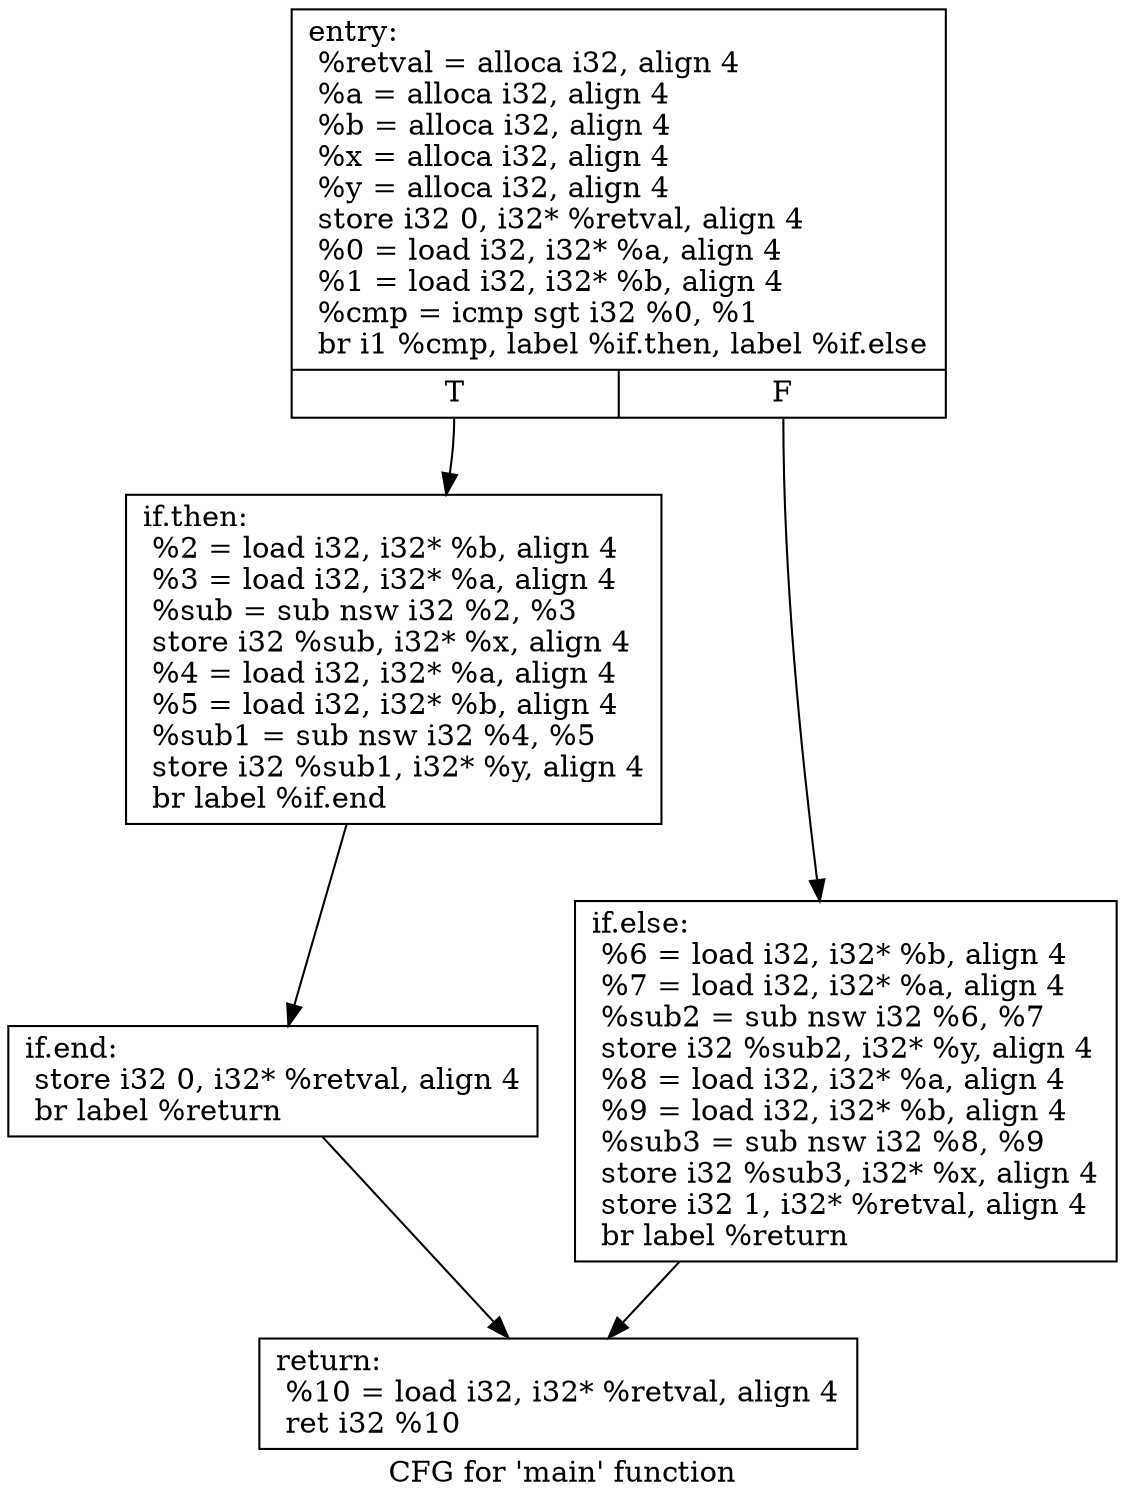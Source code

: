digraph "CFG for 'main' function" {
	label="CFG for 'main' function";

	Node0x558a7facab70 [shape=record,label="{entry:\l  %retval = alloca i32, align 4\l  %a = alloca i32, align 4\l  %b = alloca i32, align 4\l  %x = alloca i32, align 4\l  %y = alloca i32, align 4\l  store i32 0, i32* %retval, align 4\l  %0 = load i32, i32* %a, align 4\l  %1 = load i32, i32* %b, align 4\l  %cmp = icmp sgt i32 %0, %1\l  br i1 %cmp, label %if.then, label %if.else\l|{<s0>T|<s1>F}}"];
	Node0x558a7facab70:s0 -> Node0x558a7facb780;
	Node0x558a7facab70:s1 -> Node0x558a7facb850;
	Node0x558a7facb780 [shape=record,label="{if.then:                                          \l  %2 = load i32, i32* %b, align 4\l  %3 = load i32, i32* %a, align 4\l  %sub = sub nsw i32 %2, %3\l  store i32 %sub, i32* %x, align 4\l  %4 = load i32, i32* %a, align 4\l  %5 = load i32, i32* %b, align 4\l  %sub1 = sub nsw i32 %4, %5\l  store i32 %sub1, i32* %y, align 4\l  br label %if.end\l}"];
	Node0x558a7facb780 -> Node0x558a7facbcc0;
	Node0x558a7facb850 [shape=record,label="{if.else:                                          \l  %6 = load i32, i32* %b, align 4\l  %7 = load i32, i32* %a, align 4\l  %sub2 = sub nsw i32 %6, %7\l  store i32 %sub2, i32* %y, align 4\l  %8 = load i32, i32* %a, align 4\l  %9 = load i32, i32* %b, align 4\l  %sub3 = sub nsw i32 %8, %9\l  store i32 %sub3, i32* %x, align 4\l  store i32 1, i32* %retval, align 4\l  br label %return\l}"];
	Node0x558a7facb850 -> Node0x558a7facbb00;
	Node0x558a7facbcc0 [shape=record,label="{if.end:                                           \l  store i32 0, i32* %retval, align 4\l  br label %return\l}"];
	Node0x558a7facbcc0 -> Node0x558a7facbb00;
	Node0x558a7facbb00 [shape=record,label="{return:                                           \l  %10 = load i32, i32* %retval, align 4\l  ret i32 %10\l}"];
}
